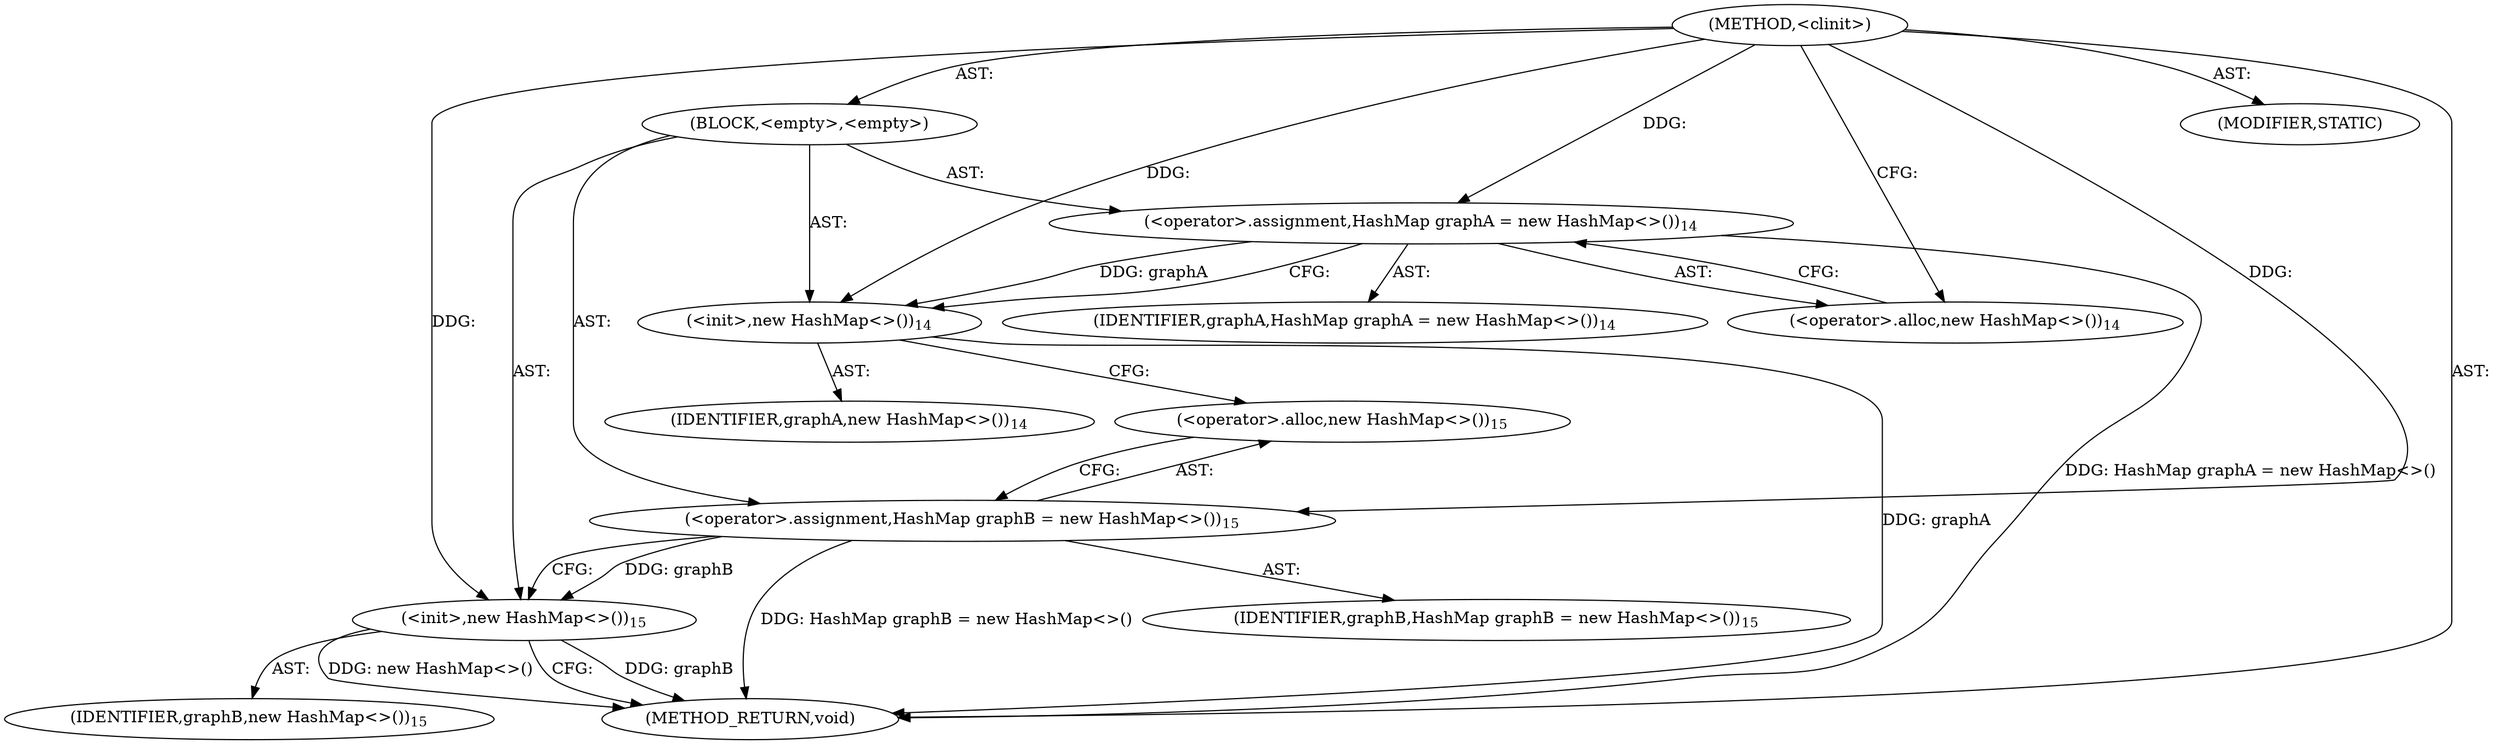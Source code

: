 digraph "&lt;clinit&gt;" {  
"502" [label = <(METHOD,&lt;clinit&gt;)> ]
"503" [label = <(BLOCK,&lt;empty&gt;,&lt;empty&gt;)> ]
"504" [label = <(&lt;operator&gt;.assignment,HashMap graphA = new HashMap&lt;&gt;())<SUB>14</SUB>> ]
"505" [label = <(IDENTIFIER,graphA,HashMap graphA = new HashMap&lt;&gt;())<SUB>14</SUB>> ]
"506" [label = <(&lt;operator&gt;.alloc,new HashMap&lt;&gt;())<SUB>14</SUB>> ]
"507" [label = <(&lt;init&gt;,new HashMap&lt;&gt;())<SUB>14</SUB>> ]
"3" [label = <(IDENTIFIER,graphA,new HashMap&lt;&gt;())<SUB>14</SUB>> ]
"508" [label = <(&lt;operator&gt;.assignment,HashMap graphB = new HashMap&lt;&gt;())<SUB>15</SUB>> ]
"509" [label = <(IDENTIFIER,graphB,HashMap graphB = new HashMap&lt;&gt;())<SUB>15</SUB>> ]
"510" [label = <(&lt;operator&gt;.alloc,new HashMap&lt;&gt;())<SUB>15</SUB>> ]
"511" [label = <(&lt;init&gt;,new HashMap&lt;&gt;())<SUB>15</SUB>> ]
"5" [label = <(IDENTIFIER,graphB,new HashMap&lt;&gt;())<SUB>15</SUB>> ]
"512" [label = <(MODIFIER,STATIC)> ]
"513" [label = <(METHOD_RETURN,void)> ]
  "502" -> "503"  [ label = "AST: "] 
  "502" -> "512"  [ label = "AST: "] 
  "502" -> "513"  [ label = "AST: "] 
  "503" -> "504"  [ label = "AST: "] 
  "503" -> "507"  [ label = "AST: "] 
  "503" -> "508"  [ label = "AST: "] 
  "503" -> "511"  [ label = "AST: "] 
  "504" -> "505"  [ label = "AST: "] 
  "504" -> "506"  [ label = "AST: "] 
  "507" -> "3"  [ label = "AST: "] 
  "508" -> "509"  [ label = "AST: "] 
  "508" -> "510"  [ label = "AST: "] 
  "511" -> "5"  [ label = "AST: "] 
  "504" -> "507"  [ label = "CFG: "] 
  "507" -> "510"  [ label = "CFG: "] 
  "508" -> "511"  [ label = "CFG: "] 
  "511" -> "513"  [ label = "CFG: "] 
  "506" -> "504"  [ label = "CFG: "] 
  "510" -> "508"  [ label = "CFG: "] 
  "502" -> "506"  [ label = "CFG: "] 
  "504" -> "513"  [ label = "DDG: HashMap graphA = new HashMap&lt;&gt;()"] 
  "507" -> "513"  [ label = "DDG: graphA"] 
  "508" -> "513"  [ label = "DDG: HashMap graphB = new HashMap&lt;&gt;()"] 
  "511" -> "513"  [ label = "DDG: graphB"] 
  "511" -> "513"  [ label = "DDG: new HashMap&lt;&gt;()"] 
  "502" -> "504"  [ label = "DDG: "] 
  "502" -> "508"  [ label = "DDG: "] 
  "504" -> "507"  [ label = "DDG: graphA"] 
  "502" -> "507"  [ label = "DDG: "] 
  "508" -> "511"  [ label = "DDG: graphB"] 
  "502" -> "511"  [ label = "DDG: "] 
}
